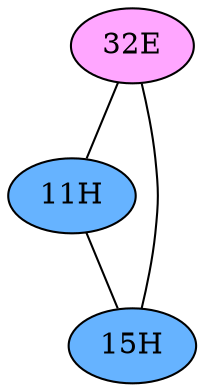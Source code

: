 // The Round Table
graph {
	"32E" [fillcolor="#FFA6FF" style=radial]
	"11H" [fillcolor="#66B3FF" style=radial]
	"32E" -- "11H" [penwidth=1]
	"32E" [fillcolor="#FFA6FF" style=radial]
	"15H" [fillcolor="#66B3FF" style=radial]
	"32E" -- "15H" [penwidth=1]
	"11H" [fillcolor="#66B3FF" style=radial]
	"15H" [fillcolor="#66B3FF" style=radial]
	"11H" -- "15H" [penwidth=1]
}
